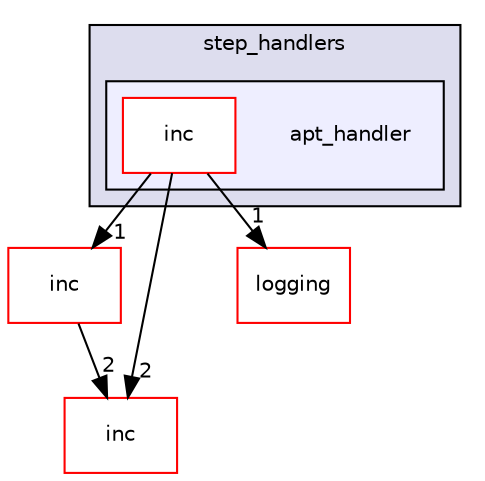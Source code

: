 digraph "src/extensions/step_handlers/apt_handler" {
  compound=true
  node [ fontsize="10", fontname="Helvetica"];
  edge [ labelfontsize="10", labelfontname="Helvetica"];
  subgraph clusterdir_75af504298b40e270091a21283a184ce {
    graph [ bgcolor="#ddddee", pencolor="black", label="step_handlers" fontname="Helvetica", fontsize="10", URL="dir_75af504298b40e270091a21283a184ce.html"]
  subgraph clusterdir_c1a441796516b04b86b665fef93d4181 {
    graph [ bgcolor="#eeeeff", pencolor="black", label="" URL="dir_c1a441796516b04b86b665fef93d4181.html"];
    dir_c1a441796516b04b86b665fef93d4181 [shape=plaintext label="apt_handler"];
    dir_a87fa345a492753969a6da553dd48228 [shape=box label="inc" color="red" fillcolor="white" style="filled" URL="dir_a87fa345a492753969a6da553dd48228.html"];
  }
  }
  dir_5ec935d27ce007f1101fc862d8e60cc5 [shape=box label="inc" fillcolor="white" style="filled" color="red" URL="dir_5ec935d27ce007f1101fc862d8e60cc5.html"];
  dir_6bc6ad22483805bbbda55258ad2a62ea [shape=box label="inc" fillcolor="white" style="filled" color="red" URL="dir_6bc6ad22483805bbbda55258ad2a62ea.html"];
  dir_b3320b59a4aa4a7431bc8488b87009bf [shape=box label="logging" fillcolor="white" style="filled" color="red" URL="dir_b3320b59a4aa4a7431bc8488b87009bf.html"];
  dir_a87fa345a492753969a6da553dd48228->dir_5ec935d27ce007f1101fc862d8e60cc5 [headlabel="1", labeldistance=1.5 headhref="dir_000122_000116.html"];
  dir_a87fa345a492753969a6da553dd48228->dir_6bc6ad22483805bbbda55258ad2a62ea [headlabel="2", labeldistance=1.5 headhref="dir_000122_000137.html"];
  dir_a87fa345a492753969a6da553dd48228->dir_b3320b59a4aa4a7431bc8488b87009bf [headlabel="1", labeldistance=1.5 headhref="dir_000122_000143.html"];
  dir_5ec935d27ce007f1101fc862d8e60cc5->dir_6bc6ad22483805bbbda55258ad2a62ea [headlabel="2", labeldistance=1.5 headhref="dir_000116_000137.html"];
}
